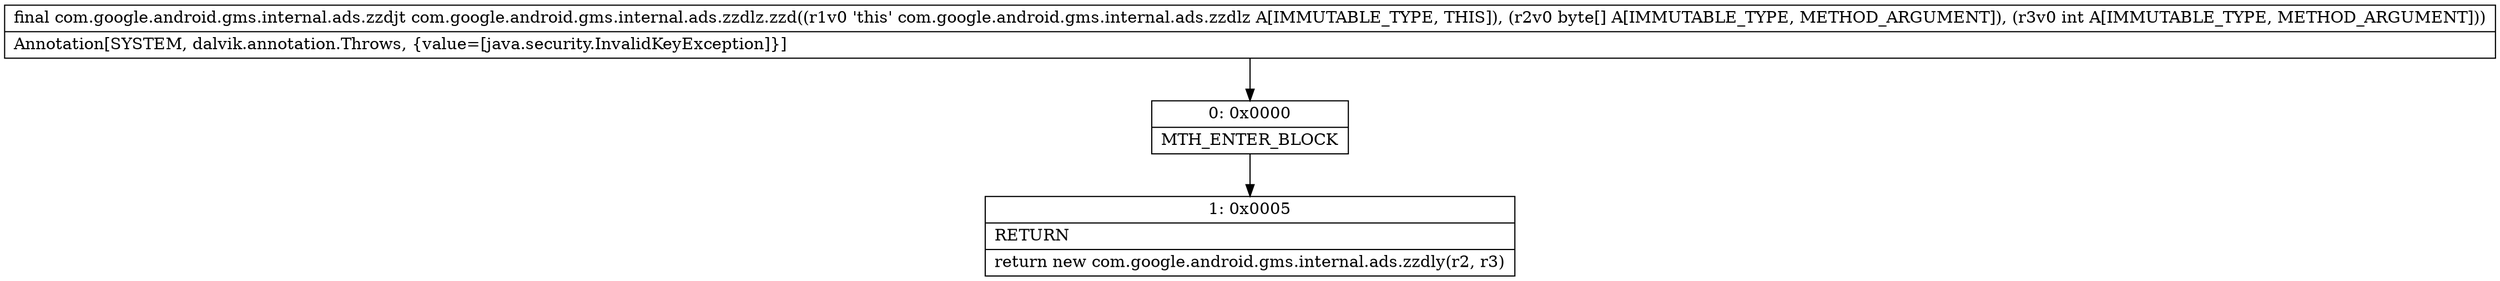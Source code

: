 digraph "CFG forcom.google.android.gms.internal.ads.zzdlz.zzd([BI)Lcom\/google\/android\/gms\/internal\/ads\/zzdjt;" {
Node_0 [shape=record,label="{0\:\ 0x0000|MTH_ENTER_BLOCK\l}"];
Node_1 [shape=record,label="{1\:\ 0x0005|RETURN\l|return new com.google.android.gms.internal.ads.zzdly(r2, r3)\l}"];
MethodNode[shape=record,label="{final com.google.android.gms.internal.ads.zzdjt com.google.android.gms.internal.ads.zzdlz.zzd((r1v0 'this' com.google.android.gms.internal.ads.zzdlz A[IMMUTABLE_TYPE, THIS]), (r2v0 byte[] A[IMMUTABLE_TYPE, METHOD_ARGUMENT]), (r3v0 int A[IMMUTABLE_TYPE, METHOD_ARGUMENT]))  | Annotation[SYSTEM, dalvik.annotation.Throws, \{value=[java.security.InvalidKeyException]\}]\l}"];
MethodNode -> Node_0;
Node_0 -> Node_1;
}

